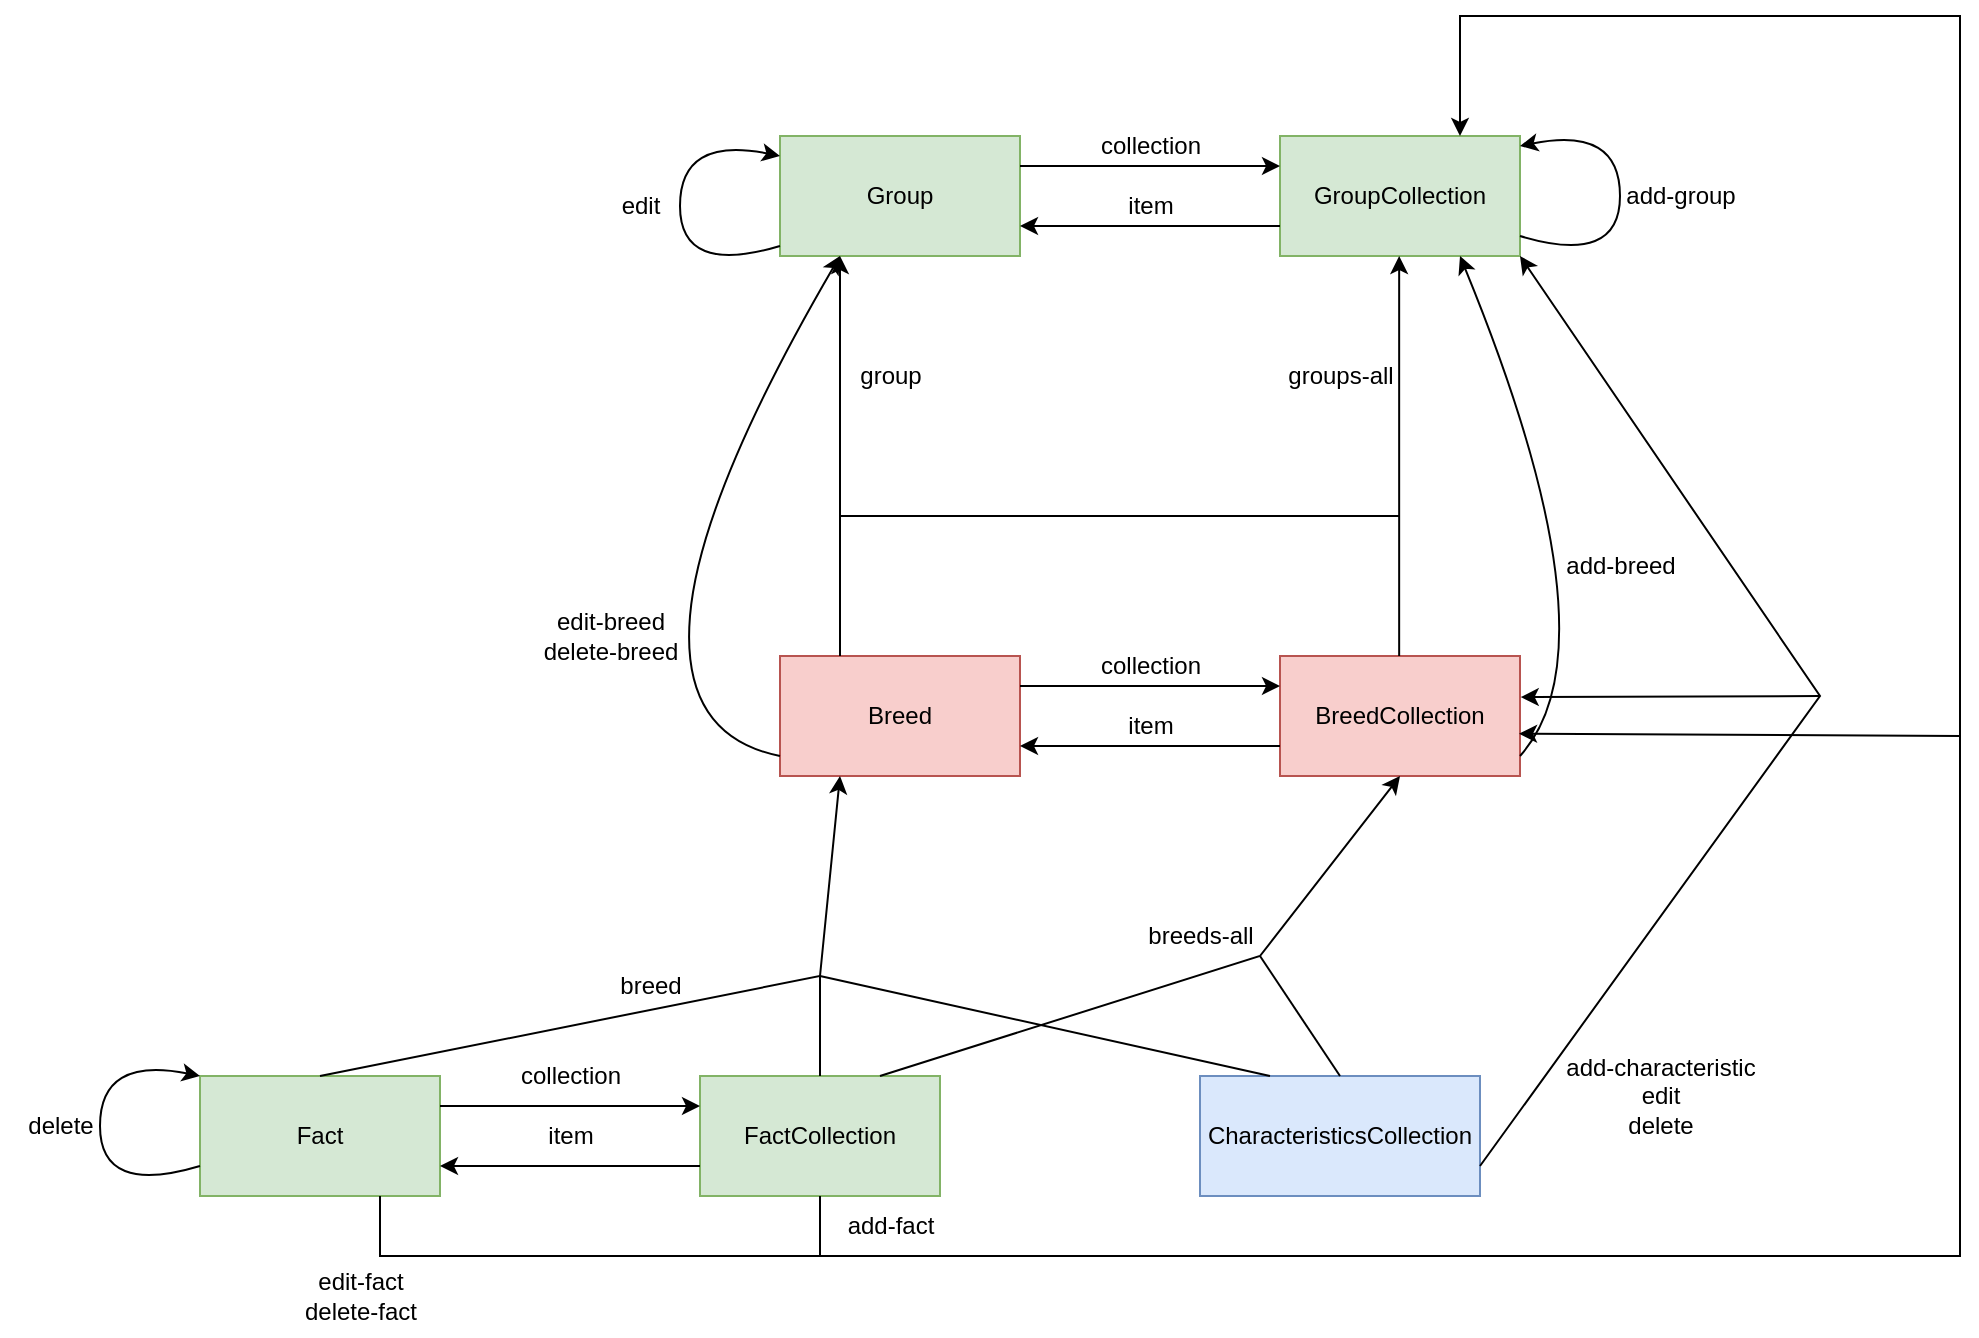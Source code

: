 <mxfile version="21.1.1" type="device">
  <diagram name="Sivu-1" id="3ydyQYzpMSRoBb6OUMgx">
    <mxGraphModel dx="1728" dy="937" grid="1" gridSize="10" guides="1" tooltips="1" connect="1" arrows="1" fold="1" page="1" pageScale="1" pageWidth="1654" pageHeight="2336" math="0" shadow="0">
      <root>
        <mxCell id="0" />
        <mxCell id="1" parent="0" />
        <mxCell id="HJ2EKo2n2KB-KbSQZaAH-1" value="GroupCollection" style="rounded=0;whiteSpace=wrap;html=1;fillColor=#d5e8d4;strokeColor=#82b366;" parent="1" vertex="1">
          <mxGeometry x="930" y="250" width="120" height="60" as="geometry" />
        </mxCell>
        <mxCell id="HJ2EKo2n2KB-KbSQZaAH-2" value="Group" style="rounded=0;whiteSpace=wrap;html=1;fillColor=#d5e8d4;strokeColor=#82b366;" parent="1" vertex="1">
          <mxGeometry x="680" y="250" width="120" height="60" as="geometry" />
        </mxCell>
        <mxCell id="HJ2EKo2n2KB-KbSQZaAH-4" value="collection" style="text;html=1;align=center;verticalAlign=middle;resizable=0;points=[];autosize=1;strokeColor=none;fillColor=none;" parent="1" vertex="1">
          <mxGeometry x="830" y="240" width="70" height="30" as="geometry" />
        </mxCell>
        <mxCell id="HJ2EKo2n2KB-KbSQZaAH-6" value="" style="endArrow=classic;html=1;rounded=0;exitX=1;exitY=0.25;exitDx=0;exitDy=0;entryX=0;entryY=0.25;entryDx=0;entryDy=0;" parent="1" source="HJ2EKo2n2KB-KbSQZaAH-2" target="HJ2EKo2n2KB-KbSQZaAH-1" edge="1">
          <mxGeometry width="50" height="50" relative="1" as="geometry">
            <mxPoint x="1240" y="440" as="sourcePoint" />
            <mxPoint x="1290" y="390" as="targetPoint" />
          </mxGeometry>
        </mxCell>
        <mxCell id="HJ2EKo2n2KB-KbSQZaAH-7" value="" style="endArrow=classic;html=1;rounded=0;exitX=0;exitY=0.75;exitDx=0;exitDy=0;entryX=1;entryY=0.75;entryDx=0;entryDy=0;" parent="1" source="HJ2EKo2n2KB-KbSQZaAH-1" target="HJ2EKo2n2KB-KbSQZaAH-2" edge="1">
          <mxGeometry width="50" height="50" relative="1" as="geometry">
            <mxPoint x="810" y="275" as="sourcePoint" />
            <mxPoint x="940" y="275" as="targetPoint" />
          </mxGeometry>
        </mxCell>
        <mxCell id="HJ2EKo2n2KB-KbSQZaAH-8" value="item" style="text;html=1;align=center;verticalAlign=middle;resizable=0;points=[];autosize=1;strokeColor=none;fillColor=none;" parent="1" vertex="1">
          <mxGeometry x="840" y="270" width="50" height="30" as="geometry" />
        </mxCell>
        <mxCell id="HJ2EKo2n2KB-KbSQZaAH-9" value="Breed" style="rounded=0;whiteSpace=wrap;html=1;fillColor=#f8cecc;strokeColor=#b85450;" parent="1" vertex="1">
          <mxGeometry x="680" y="510" width="120" height="60" as="geometry" />
        </mxCell>
        <mxCell id="HJ2EKo2n2KB-KbSQZaAH-10" value="BreedCollection" style="rounded=0;whiteSpace=wrap;html=1;fillColor=#f8cecc;strokeColor=#b85450;" parent="1" vertex="1">
          <mxGeometry x="930" y="510" width="120" height="60" as="geometry" />
        </mxCell>
        <mxCell id="HJ2EKo2n2KB-KbSQZaAH-11" value="collection" style="text;html=1;align=center;verticalAlign=middle;resizable=0;points=[];autosize=1;strokeColor=none;fillColor=none;" parent="1" vertex="1">
          <mxGeometry x="830" y="500" width="70" height="30" as="geometry" />
        </mxCell>
        <mxCell id="HJ2EKo2n2KB-KbSQZaAH-12" value="" style="endArrow=classic;html=1;rounded=0;exitX=1;exitY=0.25;exitDx=0;exitDy=0;entryX=0;entryY=0.25;entryDx=0;entryDy=0;" parent="1" edge="1">
          <mxGeometry width="50" height="50" relative="1" as="geometry">
            <mxPoint x="800" y="525" as="sourcePoint" />
            <mxPoint x="930" y="525" as="targetPoint" />
          </mxGeometry>
        </mxCell>
        <mxCell id="HJ2EKo2n2KB-KbSQZaAH-13" value="" style="endArrow=classic;html=1;rounded=0;exitX=0;exitY=0.75;exitDx=0;exitDy=0;entryX=1;entryY=0.75;entryDx=0;entryDy=0;" parent="1" edge="1">
          <mxGeometry width="50" height="50" relative="1" as="geometry">
            <mxPoint x="930" y="555" as="sourcePoint" />
            <mxPoint x="800" y="555" as="targetPoint" />
          </mxGeometry>
        </mxCell>
        <mxCell id="HJ2EKo2n2KB-KbSQZaAH-14" value="item" style="text;html=1;align=center;verticalAlign=middle;resizable=0;points=[];autosize=1;strokeColor=none;fillColor=none;" parent="1" vertex="1">
          <mxGeometry x="840" y="530" width="50" height="30" as="geometry" />
        </mxCell>
        <mxCell id="HJ2EKo2n2KB-KbSQZaAH-18" value="" style="curved=1;endArrow=classic;html=1;rounded=0;exitX=0;exitY=0.75;exitDx=0;exitDy=0;entryX=0.25;entryY=1;entryDx=0;entryDy=0;" parent="1" edge="1" target="HJ2EKo2n2KB-KbSQZaAH-2">
          <mxGeometry width="50" height="50" relative="1" as="geometry">
            <mxPoint x="680" y="560" as="sourcePoint" />
            <mxPoint x="680" y="515" as="targetPoint" />
            <Array as="points">
              <mxPoint x="630" y="550" />
              <mxPoint x="640" y="430" />
            </Array>
          </mxGeometry>
        </mxCell>
        <mxCell id="HJ2EKo2n2KB-KbSQZaAH-19" value="edit-breed&lt;br&gt;delete-breed" style="text;html=1;align=center;verticalAlign=middle;resizable=0;points=[];autosize=1;strokeColor=none;fillColor=none;" parent="1" vertex="1">
          <mxGeometry x="550" y="480" width="90" height="40" as="geometry" />
        </mxCell>
        <mxCell id="HJ2EKo2n2KB-KbSQZaAH-20" value="CharacteristicsCollection" style="rounded=0;whiteSpace=wrap;html=1;fillColor=#dae8fc;strokeColor=#6c8ebf;" parent="1" vertex="1">
          <mxGeometry x="890" y="720" width="140" height="60" as="geometry" />
        </mxCell>
        <mxCell id="HJ2EKo2n2KB-KbSQZaAH-29" value="FactCollection" style="rounded=0;whiteSpace=wrap;html=1;fillColor=#d5e8d4;strokeColor=#82b366;" parent="1" vertex="1">
          <mxGeometry x="640" y="720" width="120" height="60" as="geometry" />
        </mxCell>
        <mxCell id="HJ2EKo2n2KB-KbSQZaAH-30" value="Fact" style="rounded=0;whiteSpace=wrap;html=1;fillColor=#d5e8d4;strokeColor=#82b366;" parent="1" vertex="1">
          <mxGeometry x="390" y="720" width="120" height="60" as="geometry" />
        </mxCell>
        <mxCell id="HJ2EKo2n2KB-KbSQZaAH-31" value="collection" style="text;html=1;align=center;verticalAlign=middle;resizable=0;points=[];autosize=1;strokeColor=none;fillColor=none;" parent="1" vertex="1">
          <mxGeometry x="540" y="705" width="70" height="30" as="geometry" />
        </mxCell>
        <mxCell id="HJ2EKo2n2KB-KbSQZaAH-32" value="" style="endArrow=classic;html=1;rounded=0;exitX=1;exitY=0.25;exitDx=0;exitDy=0;entryX=0;entryY=0.25;entryDx=0;entryDy=0;" parent="1" source="HJ2EKo2n2KB-KbSQZaAH-30" target="HJ2EKo2n2KB-KbSQZaAH-29" edge="1">
          <mxGeometry width="50" height="50" relative="1" as="geometry">
            <mxPoint x="910" y="910" as="sourcePoint" />
            <mxPoint x="960" y="860" as="targetPoint" />
          </mxGeometry>
        </mxCell>
        <mxCell id="HJ2EKo2n2KB-KbSQZaAH-33" value="" style="endArrow=classic;html=1;rounded=0;exitX=0;exitY=0.75;exitDx=0;exitDy=0;entryX=1;entryY=0.75;entryDx=0;entryDy=0;" parent="1" source="HJ2EKo2n2KB-KbSQZaAH-29" target="HJ2EKo2n2KB-KbSQZaAH-30" edge="1">
          <mxGeometry width="50" height="50" relative="1" as="geometry">
            <mxPoint x="480" y="745" as="sourcePoint" />
            <mxPoint x="610" y="745" as="targetPoint" />
          </mxGeometry>
        </mxCell>
        <mxCell id="HJ2EKo2n2KB-KbSQZaAH-34" value="item" style="text;html=1;align=center;verticalAlign=middle;resizable=0;points=[];autosize=1;strokeColor=none;fillColor=none;" parent="1" vertex="1">
          <mxGeometry x="550" y="735" width="50" height="30" as="geometry" />
        </mxCell>
        <mxCell id="HJ2EKo2n2KB-KbSQZaAH-35" value="delete" style="text;html=1;align=center;verticalAlign=middle;resizable=0;points=[];autosize=1;strokeColor=none;fillColor=none;" parent="1" vertex="1">
          <mxGeometry x="290" y="730" width="60" height="30" as="geometry" />
        </mxCell>
        <mxCell id="HJ2EKo2n2KB-KbSQZaAH-36" value="" style="curved=1;endArrow=classic;html=1;rounded=0;exitX=0;exitY=0.75;exitDx=0;exitDy=0;entryX=0;entryY=0;entryDx=0;entryDy=0;" parent="1" source="HJ2EKo2n2KB-KbSQZaAH-30" target="HJ2EKo2n2KB-KbSQZaAH-30" edge="1">
          <mxGeometry width="50" height="50" relative="1" as="geometry">
            <mxPoint x="410" y="920" as="sourcePoint" />
            <mxPoint x="460" y="870" as="targetPoint" />
            <Array as="points">
              <mxPoint x="340" y="780" />
              <mxPoint x="340" y="710" />
            </Array>
          </mxGeometry>
        </mxCell>
        <mxCell id="HJ2EKo2n2KB-KbSQZaAH-37" value="add-group" style="text;html=1;align=center;verticalAlign=middle;resizable=0;points=[];autosize=1;strokeColor=none;fillColor=none;" parent="1" vertex="1">
          <mxGeometry x="1090" y="265" width="80" height="30" as="geometry" />
        </mxCell>
        <mxCell id="HJ2EKo2n2KB-KbSQZaAH-38" value="" style="curved=1;endArrow=classic;html=1;rounded=0;exitX=0;exitY=0.75;exitDx=0;exitDy=0;entryX=0;entryY=0;entryDx=0;entryDy=0;" parent="1" edge="1">
          <mxGeometry width="50" height="50" relative="1" as="geometry">
            <mxPoint x="1050" y="300" as="sourcePoint" />
            <mxPoint x="1050" y="255" as="targetPoint" />
            <Array as="points">
              <mxPoint x="1100" y="315" />
              <mxPoint x="1100" y="245" />
            </Array>
          </mxGeometry>
        </mxCell>
        <mxCell id="HJ2EKo2n2KB-KbSQZaAH-39" value="add-breed" style="text;html=1;align=center;verticalAlign=middle;resizable=0;points=[];autosize=1;strokeColor=none;fillColor=none;" parent="1" vertex="1">
          <mxGeometry x="1060" y="450" width="80" height="30" as="geometry" />
        </mxCell>
        <mxCell id="HJ2EKo2n2KB-KbSQZaAH-40" value="" style="curved=1;endArrow=classic;html=1;rounded=0;exitX=0;exitY=0.75;exitDx=0;exitDy=0;entryX=0.75;entryY=1;entryDx=0;entryDy=0;" parent="1" edge="1" target="HJ2EKo2n2KB-KbSQZaAH-1">
          <mxGeometry width="50" height="50" relative="1" as="geometry">
            <mxPoint x="1050" y="560" as="sourcePoint" />
            <mxPoint x="1050" y="515" as="targetPoint" />
            <Array as="points">
              <mxPoint x="1100" y="505" />
            </Array>
          </mxGeometry>
        </mxCell>
        <mxCell id="HJ2EKo2n2KB-KbSQZaAH-47" value="" style="curved=1;endArrow=classic;html=1;rounded=0;exitX=0;exitY=0.75;exitDx=0;exitDy=0;entryX=0;entryY=0;entryDx=0;entryDy=0;" parent="1" edge="1">
          <mxGeometry width="50" height="50" relative="1" as="geometry">
            <mxPoint x="680" y="305" as="sourcePoint" />
            <mxPoint x="680" y="260" as="targetPoint" />
            <Array as="points">
              <mxPoint x="630" y="320" />
              <mxPoint x="630" y="250" />
            </Array>
          </mxGeometry>
        </mxCell>
        <mxCell id="HJ2EKo2n2KB-KbSQZaAH-48" value="edit" style="text;html=1;align=center;verticalAlign=middle;resizable=0;points=[];autosize=1;strokeColor=none;fillColor=none;" parent="1" vertex="1">
          <mxGeometry x="590" y="270" width="40" height="30" as="geometry" />
        </mxCell>
        <mxCell id="HJ2EKo2n2KB-KbSQZaAH-49" value="add-characteristic&lt;br&gt;edit&lt;br&gt;delete" style="text;html=1;align=center;verticalAlign=middle;resizable=0;points=[];autosize=1;strokeColor=none;fillColor=none;" parent="1" vertex="1">
          <mxGeometry x="1060" y="700" width="120" height="60" as="geometry" />
        </mxCell>
        <mxCell id="LCExD6skHFwsqvC_7HKq-13" value="&lt;br&gt;" style="text;html=1;align=center;verticalAlign=middle;resizable=0;points=[];autosize=1;strokeColor=none;fillColor=none;" vertex="1" parent="1">
          <mxGeometry x="1000" y="325" width="20" height="30" as="geometry" />
        </mxCell>
        <mxCell id="LCExD6skHFwsqvC_7HKq-16" value="" style="endArrow=classic;html=1;rounded=0;exitX=0.25;exitY=0;exitDx=0;exitDy=0;entryX=0.25;entryY=1;entryDx=0;entryDy=0;" edge="1" parent="1" source="HJ2EKo2n2KB-KbSQZaAH-9" target="HJ2EKo2n2KB-KbSQZaAH-2">
          <mxGeometry width="50" height="50" relative="1" as="geometry">
            <mxPoint x="720" y="480" as="sourcePoint" />
            <mxPoint x="770" y="430" as="targetPoint" />
          </mxGeometry>
        </mxCell>
        <mxCell id="LCExD6skHFwsqvC_7HKq-17" value="" style="endArrow=classic;html=1;rounded=0;exitX=0.25;exitY=0;exitDx=0;exitDy=0;entryX=0.25;entryY=1;entryDx=0;entryDy=0;" edge="1" parent="1">
          <mxGeometry width="50" height="50" relative="1" as="geometry">
            <mxPoint x="989.58" y="510" as="sourcePoint" />
            <mxPoint x="989.58" y="310" as="targetPoint" />
          </mxGeometry>
        </mxCell>
        <mxCell id="LCExD6skHFwsqvC_7HKq-18" value="" style="endArrow=none;html=1;rounded=0;" edge="1" parent="1">
          <mxGeometry width="50" height="50" relative="1" as="geometry">
            <mxPoint x="710" y="440" as="sourcePoint" />
            <mxPoint x="990" y="440" as="targetPoint" />
          </mxGeometry>
        </mxCell>
        <mxCell id="LCExD6skHFwsqvC_7HKq-19" value="groups-all" style="text;html=1;align=center;verticalAlign=middle;resizable=0;points=[];autosize=1;strokeColor=none;fillColor=none;" vertex="1" parent="1">
          <mxGeometry x="920" y="355" width="80" height="30" as="geometry" />
        </mxCell>
        <mxCell id="LCExD6skHFwsqvC_7HKq-20" value="group" style="text;html=1;align=center;verticalAlign=middle;resizable=0;points=[];autosize=1;strokeColor=none;fillColor=none;" vertex="1" parent="1">
          <mxGeometry x="710" y="355" width="50" height="30" as="geometry" />
        </mxCell>
        <mxCell id="LCExD6skHFwsqvC_7HKq-21" value="" style="endArrow=classic;html=1;rounded=0;exitX=0.5;exitY=0;exitDx=0;exitDy=0;entryX=0.25;entryY=1;entryDx=0;entryDy=0;" edge="1" parent="1" source="HJ2EKo2n2KB-KbSQZaAH-30" target="HJ2EKo2n2KB-KbSQZaAH-9">
          <mxGeometry width="50" height="50" relative="1" as="geometry">
            <mxPoint x="650" y="700" as="sourcePoint" />
            <mxPoint x="700" y="650" as="targetPoint" />
            <Array as="points">
              <mxPoint x="700" y="670" />
            </Array>
          </mxGeometry>
        </mxCell>
        <mxCell id="LCExD6skHFwsqvC_7HKq-22" value="breed" style="text;html=1;align=center;verticalAlign=middle;resizable=0;points=[];autosize=1;strokeColor=none;fillColor=none;" vertex="1" parent="1">
          <mxGeometry x="590" y="660" width="50" height="30" as="geometry" />
        </mxCell>
        <mxCell id="LCExD6skHFwsqvC_7HKq-23" value="" style="endArrow=classic;html=1;rounded=0;entryX=0.5;entryY=1;entryDx=0;entryDy=0;exitX=0.75;exitY=0;exitDx=0;exitDy=0;" edge="1" parent="1" source="HJ2EKo2n2KB-KbSQZaAH-29" target="HJ2EKo2n2KB-KbSQZaAH-10">
          <mxGeometry width="50" height="50" relative="1" as="geometry">
            <mxPoint x="710" y="720" as="sourcePoint" />
            <mxPoint x="760" y="670" as="targetPoint" />
            <Array as="points">
              <mxPoint x="920" y="660" />
            </Array>
          </mxGeometry>
        </mxCell>
        <mxCell id="LCExD6skHFwsqvC_7HKq-24" value="breeds-all" style="text;html=1;align=center;verticalAlign=middle;resizable=0;points=[];autosize=1;strokeColor=none;fillColor=none;" vertex="1" parent="1">
          <mxGeometry x="850" y="635" width="80" height="30" as="geometry" />
        </mxCell>
        <mxCell id="LCExD6skHFwsqvC_7HKq-25" value="" style="endArrow=none;html=1;rounded=0;exitX=0.5;exitY=0;exitDx=0;exitDy=0;" edge="1" parent="1" source="HJ2EKo2n2KB-KbSQZaAH-20">
          <mxGeometry width="50" height="50" relative="1" as="geometry">
            <mxPoint x="990" y="710" as="sourcePoint" />
            <mxPoint x="920" y="660" as="targetPoint" />
          </mxGeometry>
        </mxCell>
        <mxCell id="LCExD6skHFwsqvC_7HKq-27" value="" style="endArrow=none;html=1;rounded=0;" edge="1" parent="1">
          <mxGeometry width="50" height="50" relative="1" as="geometry">
            <mxPoint x="700" y="720" as="sourcePoint" />
            <mxPoint x="700" y="670" as="targetPoint" />
          </mxGeometry>
        </mxCell>
        <mxCell id="LCExD6skHFwsqvC_7HKq-29" value="" style="endArrow=none;html=1;rounded=0;exitX=0.25;exitY=0;exitDx=0;exitDy=0;" edge="1" parent="1" source="HJ2EKo2n2KB-KbSQZaAH-20">
          <mxGeometry width="50" height="50" relative="1" as="geometry">
            <mxPoint x="750" y="690" as="sourcePoint" />
            <mxPoint x="700" y="670" as="targetPoint" />
          </mxGeometry>
        </mxCell>
        <mxCell id="LCExD6skHFwsqvC_7HKq-31" value="" style="endArrow=classic;html=1;rounded=0;exitX=1;exitY=0.75;exitDx=0;exitDy=0;entryX=1;entryY=1;entryDx=0;entryDy=0;" edge="1" parent="1" source="HJ2EKo2n2KB-KbSQZaAH-20" target="HJ2EKo2n2KB-KbSQZaAH-1">
          <mxGeometry width="50" height="50" relative="1" as="geometry">
            <mxPoint x="1060" y="740" as="sourcePoint" />
            <mxPoint x="1300" y="310" as="targetPoint" />
            <Array as="points">
              <mxPoint x="1200" y="530" />
            </Array>
          </mxGeometry>
        </mxCell>
        <mxCell id="LCExD6skHFwsqvC_7HKq-32" value="" style="endArrow=classic;html=1;rounded=0;entryX=1.003;entryY=0.342;entryDx=0;entryDy=0;entryPerimeter=0;" edge="1" parent="1" target="HJ2EKo2n2KB-KbSQZaAH-10">
          <mxGeometry width="50" height="50" relative="1" as="geometry">
            <mxPoint x="1200" y="530" as="sourcePoint" />
            <mxPoint x="1130" y="510" as="targetPoint" />
          </mxGeometry>
        </mxCell>
        <mxCell id="LCExD6skHFwsqvC_7HKq-33" value="" style="endArrow=classic;html=1;rounded=0;exitX=0.75;exitY=1;exitDx=0;exitDy=0;entryX=0.75;entryY=0;entryDx=0;entryDy=0;" edge="1" parent="1" source="HJ2EKo2n2KB-KbSQZaAH-30" target="HJ2EKo2n2KB-KbSQZaAH-1">
          <mxGeometry width="50" height="50" relative="1" as="geometry">
            <mxPoint x="530" y="860" as="sourcePoint" />
            <mxPoint x="1010" y="190" as="targetPoint" />
            <Array as="points">
              <mxPoint x="480" y="810" />
              <mxPoint x="1270" y="810" />
              <mxPoint x="1270" y="490" />
              <mxPoint x="1270" y="190" />
              <mxPoint x="1020" y="190" />
            </Array>
          </mxGeometry>
        </mxCell>
        <mxCell id="LCExD6skHFwsqvC_7HKq-35" value="" style="endArrow=classic;html=1;rounded=0;entryX=0.996;entryY=0.647;entryDx=0;entryDy=0;entryPerimeter=0;" edge="1" parent="1" target="HJ2EKo2n2KB-KbSQZaAH-10">
          <mxGeometry width="50" height="50" relative="1" as="geometry">
            <mxPoint x="1270" y="550" as="sourcePoint" />
            <mxPoint x="1270" y="460" as="targetPoint" />
          </mxGeometry>
        </mxCell>
        <mxCell id="LCExD6skHFwsqvC_7HKq-36" value="edit-fact&lt;br&gt;delete-fact" style="text;html=1;align=center;verticalAlign=middle;resizable=0;points=[];autosize=1;strokeColor=none;fillColor=none;" vertex="1" parent="1">
          <mxGeometry x="430" y="810" width="80" height="40" as="geometry" />
        </mxCell>
        <mxCell id="LCExD6skHFwsqvC_7HKq-38" value="" style="endArrow=none;html=1;rounded=0;entryX=0.5;entryY=1;entryDx=0;entryDy=0;" edge="1" parent="1" target="HJ2EKo2n2KB-KbSQZaAH-29">
          <mxGeometry width="50" height="50" relative="1" as="geometry">
            <mxPoint x="700" y="810" as="sourcePoint" />
            <mxPoint x="730" y="810" as="targetPoint" />
            <Array as="points">
              <mxPoint x="700" y="790" />
            </Array>
          </mxGeometry>
        </mxCell>
        <mxCell id="LCExD6skHFwsqvC_7HKq-39" value="add-fact" style="text;html=1;align=center;verticalAlign=middle;resizable=0;points=[];autosize=1;strokeColor=none;fillColor=none;" vertex="1" parent="1">
          <mxGeometry x="700" y="780" width="70" height="30" as="geometry" />
        </mxCell>
      </root>
    </mxGraphModel>
  </diagram>
</mxfile>
